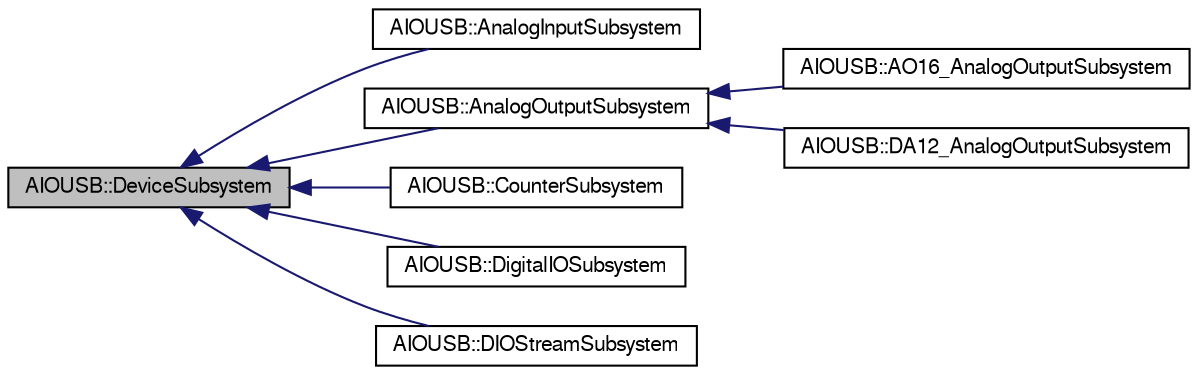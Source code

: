 digraph G
{
  edge [fontname="FreeSans",fontsize="10",labelfontname="FreeSans",labelfontsize="10"];
  node [fontname="FreeSans",fontsize="10",shape=record];
  rankdir=LR;
  Node1 [label="AIOUSB::DeviceSubsystem",height=0.2,width=0.4,color="black", fillcolor="grey75", style="filled" fontcolor="black"];
  Node1 -> Node2 [dir=back,color="midnightblue",fontsize="10",style="solid",fontname="FreeSans"];
  Node2 [label="AIOUSB::AnalogInputSubsystem",height=0.2,width=0.4,color="black", fillcolor="white", style="filled",URL="$classAIOUSB_1_1AnalogInputSubsystem.html"];
  Node1 -> Node3 [dir=back,color="midnightblue",fontsize="10",style="solid",fontname="FreeSans"];
  Node3 [label="AIOUSB::AnalogOutputSubsystem",height=0.2,width=0.4,color="black", fillcolor="white", style="filled",URL="$classAIOUSB_1_1AnalogOutputSubsystem.html"];
  Node3 -> Node4 [dir=back,color="midnightblue",fontsize="10",style="solid",fontname="FreeSans"];
  Node4 [label="AIOUSB::AO16_AnalogOutputSubsystem",height=0.2,width=0.4,color="black", fillcolor="white", style="filled",URL="$classAIOUSB_1_1AO16__AnalogOutputSubsystem.html"];
  Node3 -> Node5 [dir=back,color="midnightblue",fontsize="10",style="solid",fontname="FreeSans"];
  Node5 [label="AIOUSB::DA12_AnalogOutputSubsystem",height=0.2,width=0.4,color="black", fillcolor="white", style="filled",URL="$classAIOUSB_1_1DA12__AnalogOutputSubsystem.html"];
  Node1 -> Node6 [dir=back,color="midnightblue",fontsize="10",style="solid",fontname="FreeSans"];
  Node6 [label="AIOUSB::CounterSubsystem",height=0.2,width=0.4,color="black", fillcolor="white", style="filled",URL="$classAIOUSB_1_1CounterSubsystem.html"];
  Node1 -> Node7 [dir=back,color="midnightblue",fontsize="10",style="solid",fontname="FreeSans"];
  Node7 [label="AIOUSB::DigitalIOSubsystem",height=0.2,width=0.4,color="black", fillcolor="white", style="filled",URL="$classAIOUSB_1_1DigitalIOSubsystem.html"];
  Node1 -> Node8 [dir=back,color="midnightblue",fontsize="10",style="solid",fontname="FreeSans"];
  Node8 [label="AIOUSB::DIOStreamSubsystem",height=0.2,width=0.4,color="black", fillcolor="white", style="filled",URL="$classAIOUSB_1_1DIOStreamSubsystem.html"];
}
